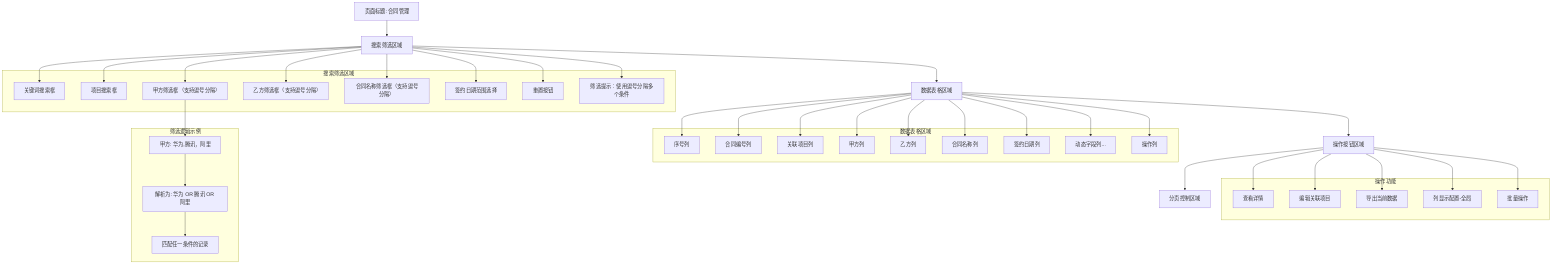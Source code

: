 graph TD
    A[页面标题: 合同管理] --> B[搜索筛选区域]
    B --> C[数据表格区域]
    C --> D[操作按钮区域]
    D --> E[分页控制区域]
    
    subgraph "搜索筛选区域"
        F[关键词搜索框]
        G[项目搜索框]
        H["甲方筛选框（支持逗号分隔）"]
        I["乙方筛选框（支持逗号分隔）"]
        J["合同名称筛选框（支持逗号分隔）"]
        K[签约日期范围选择]
        L[重置按钮]
        M[筛选提示：使用逗号分隔多个条件]
    end
    
    subgraph "数据表格区域"
        N[序号列]
        O[合同编号列]
        P[关联项目列]
        Q[甲方列]
        R[乙方列]
        S[合同名称列]
        T[签约日期列]
        U[动态字段列...]
        V[操作列]
    end
    
    subgraph "操作功能"
        W[查看详情]
        X[编辑关联项目]
        Y[导出当前数据]
        Z[列显示配置-全局]
        AA[批量操作]
    end
    
    subgraph "筛选逻辑示例"
        BB["甲方: 华为,腾讯，阿里"]
        CC["解析为: 华为 OR 腾讯 OR 阿里"]
        DD["匹配任一条件的记录"]
    end
    
    B --> F
    B --> G
    B --> H
    B --> I
    B --> J
    B --> K
    B --> L
    B --> M
    
    C --> N
    C --> O
    C --> P
    C --> Q
    C --> R
    C --> S
    C --> T
    C --> U
    C --> V
    
    D --> W
    D --> X
    D --> Y
    D --> Z
    D --> AA
    
    H --> BB
    BB --> CC
    CC --> DD